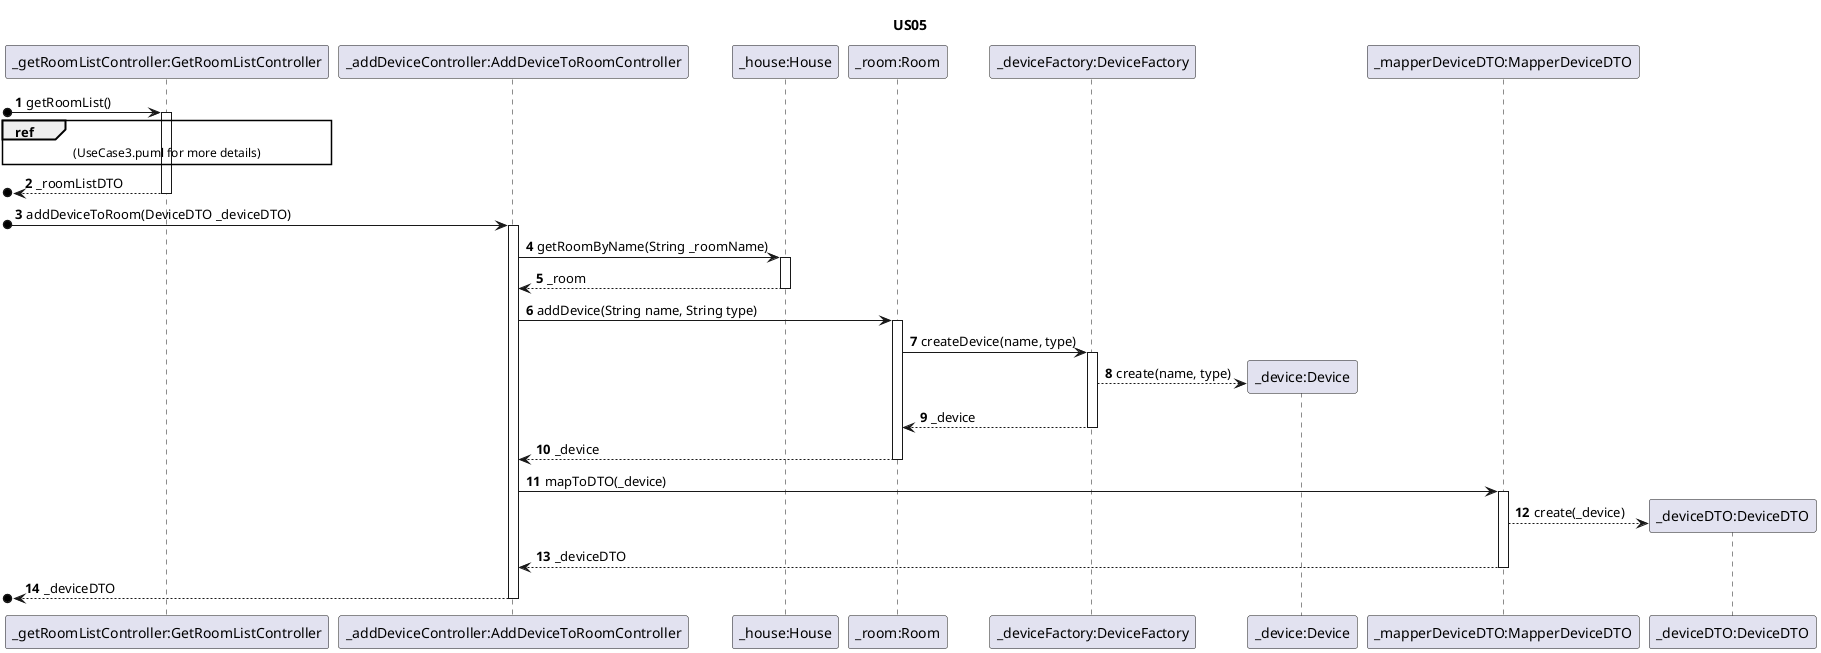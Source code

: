 @startuml

autonumber

title US05

/'
As a Power User [or Administrator], I want to add a new device to a room, in order to configure it.
'/

participant "_getRoomListController:GetRoomListController" as G
participant "_addDeviceController:AddDeviceToRoomController" as A
participant "_house:House" as H
participant "_room:Room" as R
participant "_deviceFactory:DeviceFactory" as F
participant "_device:Device" as D
participant "_mapperDeviceDTO:MapperDeviceDTO" as M
participant "_deviceDTO:DeviceDTO" as DTO

[o->G : getRoomList()
activate G
ref over G : (UseCase3.puml for more details)
[o<--G : _roomListDTO
deactivate G
[o->A : addDeviceToRoom(DeviceDTO _deviceDTO)
activate A
A->H : getRoomByName(String _roomName)
activate H
H-->A : _room
deactivate H
A->R : addDevice(String name, String type)
activate R
R->F : createDevice(name, type)
activate F
F-->D** : create(name, type)
F-->R : _device
deactivate F
R-->A : _device
deactivate R
A->M : mapToDTO(_device)
activate M
M-->DTO** : create(_device)
M-->A : _deviceDTO
deactivate M
[o<--A : _deviceDTO
deactivate A



@enduml
